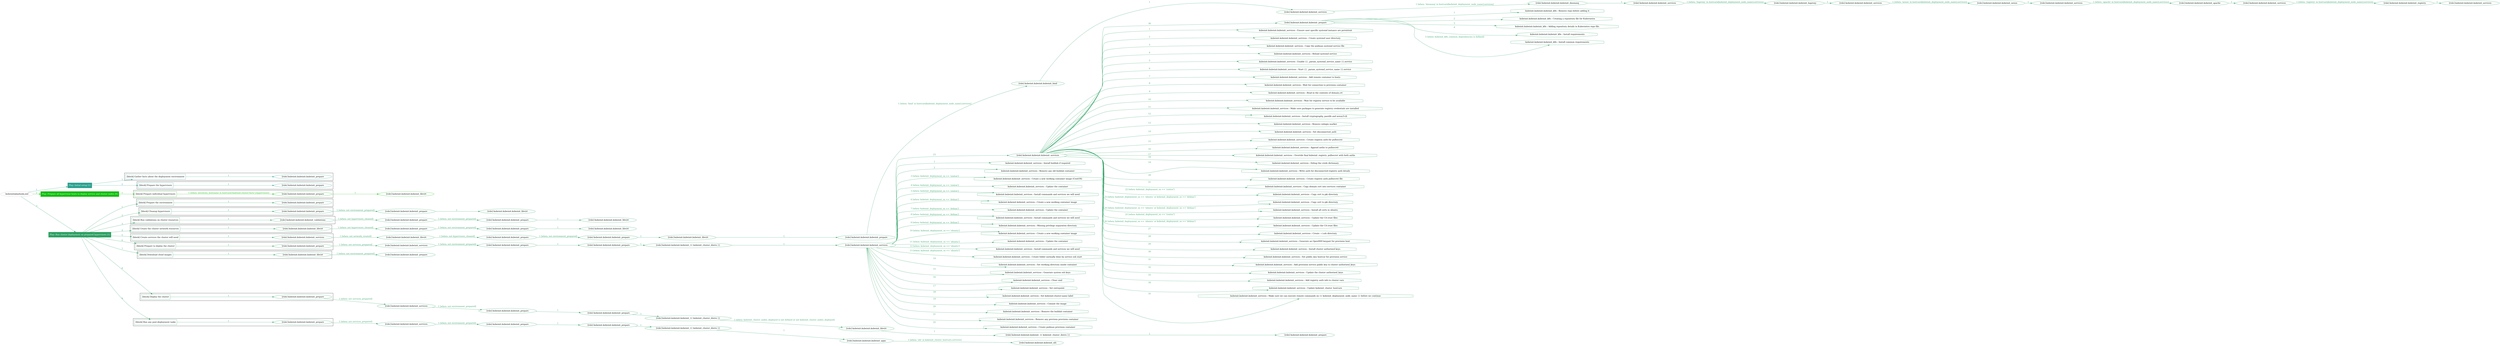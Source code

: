 digraph {
	graph [concentrate=true ordering=in rankdir=LR ratio=fill]
	edge [esep=5 sep=10]
	"kubeinit/playbook.yml" [id=root_node style=dotted]
	play_8d5439da [label="Play: Initial setup (1)" color="#2ba18f" fontcolor="#ffffff" id=play_8d5439da shape=box style=filled tooltip=localhost]
	"kubeinit/playbook.yml" -> play_8d5439da [label="1 " color="#2ba18f" fontcolor="#2ba18f" id=edge_3e6c2089 labeltooltip="1 " tooltip="1 "]
	subgraph "kubeinit.kubeinit.kubeinit_prepare" {
		role_dc7245eb [label="[role] kubeinit.kubeinit.kubeinit_prepare" color="#2ba18f" id=role_dc7245eb tooltip="kubeinit.kubeinit.kubeinit_prepare"]
	}
	subgraph "kubeinit.kubeinit.kubeinit_prepare" {
		role_76acbdc2 [label="[role] kubeinit.kubeinit.kubeinit_prepare" color="#2ba18f" id=role_76acbdc2 tooltip="kubeinit.kubeinit.kubeinit_prepare"]
	}
	subgraph "Play: Initial setup (1)" {
		play_8d5439da -> block_cce1a147 [label=1 color="#2ba18f" fontcolor="#2ba18f" id=edge_a11a2468 labeltooltip=1 tooltip=1]
		subgraph cluster_block_cce1a147 {
			block_cce1a147 [label="[block] Gather facts about the deployment environment" color="#2ba18f" id=block_cce1a147 labeltooltip="Gather facts about the deployment environment" shape=box tooltip="Gather facts about the deployment environment"]
			block_cce1a147 -> role_dc7245eb [label="1 " color="#2ba18f" fontcolor="#2ba18f" id=edge_c3fc01e5 labeltooltip="1 " tooltip="1 "]
		}
		play_8d5439da -> block_f548a200 [label=2 color="#2ba18f" fontcolor="#2ba18f" id=edge_0c3051a1 labeltooltip=2 tooltip=2]
		subgraph cluster_block_f548a200 {
			block_f548a200 [label="[block] Prepare the hypervisors" color="#2ba18f" id=block_f548a200 labeltooltip="Prepare the hypervisors" shape=box tooltip="Prepare the hypervisors"]
			block_f548a200 -> role_76acbdc2 [label="1 " color="#2ba18f" fontcolor="#2ba18f" id=edge_b23dcb9c labeltooltip="1 " tooltip="1 "]
		}
	}
	play_7846b8aa [label="Play: Prepare all hypervisor hosts to deploy service and cluster nodes (0)" color="#11be0e" fontcolor="#ffffff" id=play_7846b8aa shape=box style=filled tooltip="Play: Prepare all hypervisor hosts to deploy service and cluster nodes (0)"]
	"kubeinit/playbook.yml" -> play_7846b8aa [label="2 " color="#11be0e" fontcolor="#11be0e" id=edge_f34ddbd2 labeltooltip="2 " tooltip="2 "]
	subgraph "kubeinit.kubeinit.kubeinit_libvirt" {
		role_8908a085 [label="[role] kubeinit.kubeinit.kubeinit_libvirt" color="#11be0e" id=role_8908a085 tooltip="kubeinit.kubeinit.kubeinit_libvirt"]
	}
	subgraph "kubeinit.kubeinit.kubeinit_prepare" {
		role_801f3701 [label="[role] kubeinit.kubeinit.kubeinit_prepare" color="#11be0e" id=role_801f3701 tooltip="kubeinit.kubeinit.kubeinit_prepare"]
		role_801f3701 -> role_8908a085 [label="1 " color="#11be0e" fontcolor="#11be0e" id=edge_dd6a8aa6 labeltooltip="1 " tooltip="1 "]
	}
	subgraph "Play: Prepare all hypervisor hosts to deploy service and cluster nodes (0)" {
		play_7846b8aa -> block_6679281a [label=1 color="#11be0e" fontcolor="#11be0e" id=edge_556d006a labeltooltip=1 tooltip=1]
		subgraph cluster_block_6679281a {
			block_6679281a [label="[block] Prepare individual hypervisors" color="#11be0e" id=block_6679281a labeltooltip="Prepare individual hypervisors" shape=box tooltip="Prepare individual hypervisors"]
			block_6679281a -> role_801f3701 [label="1 [when: inventory_hostname in hostvars['kubeinit-cluster-facts'].hypervisors]" color="#11be0e" fontcolor="#11be0e" id=edge_fad6f181 labeltooltip="1 [when: inventory_hostname in hostvars['kubeinit-cluster-facts'].hypervisors]" tooltip="1 [when: inventory_hostname in hostvars['kubeinit-cluster-facts'].hypervisors]"]
		}
	}
	play_8e4fc443 [label="Play: Run cluster deployment on prepared hypervisors (1)" color="#2ca063" fontcolor="#ffffff" id=play_8e4fc443 shape=box style=filled tooltip=localhost]
	"kubeinit/playbook.yml" -> play_8e4fc443 [label="3 " color="#2ca063" fontcolor="#2ca063" id=edge_33f0348a labeltooltip="3 " tooltip="3 "]
	subgraph "kubeinit.kubeinit.kubeinit_prepare" {
		role_2634d3b5 [label="[role] kubeinit.kubeinit.kubeinit_prepare" color="#2ca063" id=role_2634d3b5 tooltip="kubeinit.kubeinit.kubeinit_prepare"]
	}
	subgraph "kubeinit.kubeinit.kubeinit_libvirt" {
		role_0e77fd29 [label="[role] kubeinit.kubeinit.kubeinit_libvirt" color="#2ca063" id=role_0e77fd29 tooltip="kubeinit.kubeinit.kubeinit_libvirt"]
	}
	subgraph "kubeinit.kubeinit.kubeinit_prepare" {
		role_e8070eaa [label="[role] kubeinit.kubeinit.kubeinit_prepare" color="#2ca063" id=role_e8070eaa tooltip="kubeinit.kubeinit.kubeinit_prepare"]
		role_e8070eaa -> role_0e77fd29 [label="1 " color="#2ca063" fontcolor="#2ca063" id=edge_c6252dbb labeltooltip="1 " tooltip="1 "]
	}
	subgraph "kubeinit.kubeinit.kubeinit_prepare" {
		role_20338ae2 [label="[role] kubeinit.kubeinit.kubeinit_prepare" color="#2ca063" id=role_20338ae2 tooltip="kubeinit.kubeinit.kubeinit_prepare"]
		role_20338ae2 -> role_e8070eaa [label="1 [when: not environment_prepared]" color="#2ca063" fontcolor="#2ca063" id=edge_2b86d9ac labeltooltip="1 [when: not environment_prepared]" tooltip="1 [when: not environment_prepared]"]
	}
	subgraph "kubeinit.kubeinit.kubeinit_libvirt" {
		role_43e81ac3 [label="[role] kubeinit.kubeinit.kubeinit_libvirt" color="#2ca063" id=role_43e81ac3 tooltip="kubeinit.kubeinit.kubeinit_libvirt"]
	}
	subgraph "kubeinit.kubeinit.kubeinit_prepare" {
		role_28387a10 [label="[role] kubeinit.kubeinit.kubeinit_prepare" color="#2ca063" id=role_28387a10 tooltip="kubeinit.kubeinit.kubeinit_prepare"]
		role_28387a10 -> role_43e81ac3 [label="1 " color="#2ca063" fontcolor="#2ca063" id=edge_a7315a5a labeltooltip="1 " tooltip="1 "]
	}
	subgraph "kubeinit.kubeinit.kubeinit_prepare" {
		role_2fc1baa9 [label="[role] kubeinit.kubeinit.kubeinit_prepare" color="#2ca063" id=role_2fc1baa9 tooltip="kubeinit.kubeinit.kubeinit_prepare"]
		role_2fc1baa9 -> role_28387a10 [label="1 [when: not environment_prepared]" color="#2ca063" fontcolor="#2ca063" id=edge_f374ad12 labeltooltip="1 [when: not environment_prepared]" tooltip="1 [when: not environment_prepared]"]
	}
	subgraph "kubeinit.kubeinit.kubeinit_validations" {
		role_01f75fd2 [label="[role] kubeinit.kubeinit.kubeinit_validations" color="#2ca063" id=role_01f75fd2 tooltip="kubeinit.kubeinit.kubeinit_validations"]
		role_01f75fd2 -> role_2fc1baa9 [label="1 [when: not hypervisors_cleaned]" color="#2ca063" fontcolor="#2ca063" id=edge_35fa4c6d labeltooltip="1 [when: not hypervisors_cleaned]" tooltip="1 [when: not hypervisors_cleaned]"]
	}
	subgraph "kubeinit.kubeinit.kubeinit_libvirt" {
		role_3c7afc04 [label="[role] kubeinit.kubeinit.kubeinit_libvirt" color="#2ca063" id=role_3c7afc04 tooltip="kubeinit.kubeinit.kubeinit_libvirt"]
	}
	subgraph "kubeinit.kubeinit.kubeinit_prepare" {
		role_2ef6e27d [label="[role] kubeinit.kubeinit.kubeinit_prepare" color="#2ca063" id=role_2ef6e27d tooltip="kubeinit.kubeinit.kubeinit_prepare"]
		role_2ef6e27d -> role_3c7afc04 [label="1 " color="#2ca063" fontcolor="#2ca063" id=edge_8ba650cf labeltooltip="1 " tooltip="1 "]
	}
	subgraph "kubeinit.kubeinit.kubeinit_prepare" {
		role_04baa11d [label="[role] kubeinit.kubeinit.kubeinit_prepare" color="#2ca063" id=role_04baa11d tooltip="kubeinit.kubeinit.kubeinit_prepare"]
		role_04baa11d -> role_2ef6e27d [label="1 [when: not environment_prepared]" color="#2ca063" fontcolor="#2ca063" id=edge_b15475ba labeltooltip="1 [when: not environment_prepared]" tooltip="1 [when: not environment_prepared]"]
	}
	subgraph "kubeinit.kubeinit.kubeinit_libvirt" {
		role_503064c3 [label="[role] kubeinit.kubeinit.kubeinit_libvirt" color="#2ca063" id=role_503064c3 tooltip="kubeinit.kubeinit.kubeinit_libvirt"]
		role_503064c3 -> role_04baa11d [label="1 [when: not hypervisors_cleaned]" color="#2ca063" fontcolor="#2ca063" id=edge_d2a89c7e labeltooltip="1 [when: not hypervisors_cleaned]" tooltip="1 [when: not hypervisors_cleaned]"]
	}
	subgraph "kubeinit.kubeinit.kubeinit_services" {
		role_f8cf4d8e [label="[role] kubeinit.kubeinit.kubeinit_services" color="#2ca063" id=role_f8cf4d8e tooltip="kubeinit.kubeinit.kubeinit_services"]
	}
	subgraph "kubeinit.kubeinit.kubeinit_registry" {
		role_30b167ae [label="[role] kubeinit.kubeinit.kubeinit_registry" color="#2ca063" id=role_30b167ae tooltip="kubeinit.kubeinit.kubeinit_registry"]
		role_30b167ae -> role_f8cf4d8e [label="1 " color="#2ca063" fontcolor="#2ca063" id=edge_4004ff8f labeltooltip="1 " tooltip="1 "]
	}
	subgraph "kubeinit.kubeinit.kubeinit_services" {
		role_75bf9215 [label="[role] kubeinit.kubeinit.kubeinit_services" color="#2ca063" id=role_75bf9215 tooltip="kubeinit.kubeinit.kubeinit_services"]
		role_75bf9215 -> role_30b167ae [label="1 [when: 'registry' in hostvars[kubeinit_deployment_node_name].services]" color="#2ca063" fontcolor="#2ca063" id=edge_716a145b labeltooltip="1 [when: 'registry' in hostvars[kubeinit_deployment_node_name].services]" tooltip="1 [when: 'registry' in hostvars[kubeinit_deployment_node_name].services]"]
	}
	subgraph "kubeinit.kubeinit.kubeinit_apache" {
		role_2d5e6c76 [label="[role] kubeinit.kubeinit.kubeinit_apache" color="#2ca063" id=role_2d5e6c76 tooltip="kubeinit.kubeinit.kubeinit_apache"]
		role_2d5e6c76 -> role_75bf9215 [label="1 " color="#2ca063" fontcolor="#2ca063" id=edge_321b00b0 labeltooltip="1 " tooltip="1 "]
	}
	subgraph "kubeinit.kubeinit.kubeinit_services" {
		role_a7af82ba [label="[role] kubeinit.kubeinit.kubeinit_services" color="#2ca063" id=role_a7af82ba tooltip="kubeinit.kubeinit.kubeinit_services"]
		role_a7af82ba -> role_2d5e6c76 [label="1 [when: 'apache' in hostvars[kubeinit_deployment_node_name].services]" color="#2ca063" fontcolor="#2ca063" id=edge_e0f18ee7 labeltooltip="1 [when: 'apache' in hostvars[kubeinit_deployment_node_name].services]" tooltip="1 [when: 'apache' in hostvars[kubeinit_deployment_node_name].services]"]
	}
	subgraph "kubeinit.kubeinit.kubeinit_nexus" {
		role_ed1f940e [label="[role] kubeinit.kubeinit.kubeinit_nexus" color="#2ca063" id=role_ed1f940e tooltip="kubeinit.kubeinit.kubeinit_nexus"]
		role_ed1f940e -> role_a7af82ba [label="1 " color="#2ca063" fontcolor="#2ca063" id=edge_c8fe7140 labeltooltip="1 " tooltip="1 "]
	}
	subgraph "kubeinit.kubeinit.kubeinit_services" {
		role_70cbfe5d [label="[role] kubeinit.kubeinit.kubeinit_services" color="#2ca063" id=role_70cbfe5d tooltip="kubeinit.kubeinit.kubeinit_services"]
		role_70cbfe5d -> role_ed1f940e [label="1 [when: 'nexus' in hostvars[kubeinit_deployment_node_name].services]" color="#2ca063" fontcolor="#2ca063" id=edge_5d11d6bf labeltooltip="1 [when: 'nexus' in hostvars[kubeinit_deployment_node_name].services]" tooltip="1 [when: 'nexus' in hostvars[kubeinit_deployment_node_name].services]"]
	}
	subgraph "kubeinit.kubeinit.kubeinit_haproxy" {
		role_39fcacc6 [label="[role] kubeinit.kubeinit.kubeinit_haproxy" color="#2ca063" id=role_39fcacc6 tooltip="kubeinit.kubeinit.kubeinit_haproxy"]
		role_39fcacc6 -> role_70cbfe5d [label="1 " color="#2ca063" fontcolor="#2ca063" id=edge_9e2d80e5 labeltooltip="1 " tooltip="1 "]
	}
	subgraph "kubeinit.kubeinit.kubeinit_services" {
		role_dae50d68 [label="[role] kubeinit.kubeinit.kubeinit_services" color="#2ca063" id=role_dae50d68 tooltip="kubeinit.kubeinit.kubeinit_services"]
		role_dae50d68 -> role_39fcacc6 [label="1 [when: 'haproxy' in hostvars[kubeinit_deployment_node_name].services]" color="#2ca063" fontcolor="#2ca063" id=edge_21a4097f labeltooltip="1 [when: 'haproxy' in hostvars[kubeinit_deployment_node_name].services]" tooltip="1 [when: 'haproxy' in hostvars[kubeinit_deployment_node_name].services]"]
	}
	subgraph "kubeinit.kubeinit.kubeinit_dnsmasq" {
		role_fbc794b6 [label="[role] kubeinit.kubeinit.kubeinit_dnsmasq" color="#2ca063" id=role_fbc794b6 tooltip="kubeinit.kubeinit.kubeinit_dnsmasq"]
		role_fbc794b6 -> role_dae50d68 [label="1 " color="#2ca063" fontcolor="#2ca063" id=edge_e27ba7c2 labeltooltip="1 " tooltip="1 "]
	}
	subgraph "kubeinit.kubeinit.kubeinit_services" {
		role_c2c558e1 [label="[role] kubeinit.kubeinit.kubeinit_services" color="#2ca063" id=role_c2c558e1 tooltip="kubeinit.kubeinit.kubeinit_services"]
		role_c2c558e1 -> role_fbc794b6 [label="1 [when: 'dnsmasq' in hostvars[kubeinit_deployment_node_name].services]" color="#2ca063" fontcolor="#2ca063" id=edge_6e36a9cb labeltooltip="1 [when: 'dnsmasq' in hostvars[kubeinit_deployment_node_name].services]" tooltip="1 [when: 'dnsmasq' in hostvars[kubeinit_deployment_node_name].services]"]
	}
	subgraph "kubeinit.kubeinit.kubeinit_bind" {
		role_7f1578ef [label="[role] kubeinit.kubeinit.kubeinit_bind" color="#2ca063" id=role_7f1578ef tooltip="kubeinit.kubeinit.kubeinit_bind"]
		role_7f1578ef -> role_c2c558e1 [label="1 " color="#2ca063" fontcolor="#2ca063" id=edge_d59d9003 labeltooltip="1 " tooltip="1 "]
	}
	subgraph "kubeinit.kubeinit.kubeinit_prepare" {
		role_4aab7e5e [label="[role] kubeinit.kubeinit.kubeinit_prepare" color="#2ca063" id=role_4aab7e5e tooltip="kubeinit.kubeinit.kubeinit_prepare"]
		role_4aab7e5e -> role_7f1578ef [label="1 [when: 'bind' in hostvars[kubeinit_deployment_node_name].services]" color="#2ca063" fontcolor="#2ca063" id=edge_519eb783 labeltooltip="1 [when: 'bind' in hostvars[kubeinit_deployment_node_name].services]" tooltip="1 [when: 'bind' in hostvars[kubeinit_deployment_node_name].services]"]
	}
	subgraph "kubeinit.kubeinit.kubeinit_libvirt" {
		role_b508f017 [label="[role] kubeinit.kubeinit.kubeinit_libvirt" color="#2ca063" id=role_b508f017 tooltip="kubeinit.kubeinit.kubeinit_libvirt"]
		role_b508f017 -> role_4aab7e5e [label="1 " color="#2ca063" fontcolor="#2ca063" id=edge_93dfdc88 labeltooltip="1 " tooltip="1 "]
	}
	subgraph "kubeinit.kubeinit.kubeinit_prepare" {
		role_4aa69b4f [label="[role] kubeinit.kubeinit.kubeinit_prepare" color="#2ca063" id=role_4aa69b4f tooltip="kubeinit.kubeinit.kubeinit_prepare"]
		role_4aa69b4f -> role_b508f017 [label="1 " color="#2ca063" fontcolor="#2ca063" id=edge_72b0bf32 labeltooltip="1 " tooltip="1 "]
	}
	subgraph "kubeinit.kubeinit.kubeinit_prepare" {
		role_54ed9600 [label="[role] kubeinit.kubeinit.kubeinit_prepare" color="#2ca063" id=role_54ed9600 tooltip="kubeinit.kubeinit.kubeinit_prepare"]
		role_54ed9600 -> role_4aa69b4f [label="1 [when: not environment_prepared]" color="#2ca063" fontcolor="#2ca063" id=edge_2b4c8ca2 labeltooltip="1 [when: not environment_prepared]" tooltip="1 [when: not environment_prepared]"]
	}
	subgraph "kubeinit.kubeinit.kubeinit_libvirt" {
		role_084f04c6 [label="[role] kubeinit.kubeinit.kubeinit_libvirt" color="#2ca063" id=role_084f04c6 tooltip="kubeinit.kubeinit.kubeinit_libvirt"]
		role_084f04c6 -> role_54ed9600 [label="1 [when: not hypervisors_cleaned]" color="#2ca063" fontcolor="#2ca063" id=edge_8dea1b92 labeltooltip="1 [when: not hypervisors_cleaned]" tooltip="1 [when: not hypervisors_cleaned]"]
	}
	subgraph "kubeinit.kubeinit.kubeinit_services" {
		role_3f24338c [label="[role] kubeinit.kubeinit.kubeinit_services" color="#2ca063" id=role_3f24338c tooltip="kubeinit.kubeinit.kubeinit_services"]
		role_3f24338c -> role_084f04c6 [label="1 [when: not network_created]" color="#2ca063" fontcolor="#2ca063" id=edge_071a7abc labeltooltip="1 [when: not network_created]" tooltip="1 [when: not network_created]"]
	}
	subgraph "kubeinit.kubeinit.kubeinit_prepare" {
		role_4b363e1b [label="[role] kubeinit.kubeinit.kubeinit_prepare" color="#2ca063" id=role_4b363e1b tooltip="kubeinit.kubeinit.kubeinit_prepare"]
		task_74c1aa98 [label="kubeinit.kubeinit.kubeinit_k8s : Remove repo before adding it" color="#2ca063" id=task_74c1aa98 shape=octagon tooltip="kubeinit.kubeinit.kubeinit_k8s : Remove repo before adding it"]
		role_4b363e1b -> task_74c1aa98 [label="1 " color="#2ca063" fontcolor="#2ca063" id=edge_b55fa39b labeltooltip="1 " tooltip="1 "]
		task_c13a9083 [label="kubeinit.kubeinit.kubeinit_k8s : Creating a repository file for Kubernetes" color="#2ca063" id=task_c13a9083 shape=octagon tooltip="kubeinit.kubeinit.kubeinit_k8s : Creating a repository file for Kubernetes"]
		role_4b363e1b -> task_c13a9083 [label="2 " color="#2ca063" fontcolor="#2ca063" id=edge_a682df19 labeltooltip="2 " tooltip="2 "]
		task_cfb38386 [label="kubeinit.kubeinit.kubeinit_k8s : Adding repository details in Kubernetes repo file." color="#2ca063" id=task_cfb38386 shape=octagon tooltip="kubeinit.kubeinit.kubeinit_k8s : Adding repository details in Kubernetes repo file."]
		role_4b363e1b -> task_cfb38386 [label="3 " color="#2ca063" fontcolor="#2ca063" id=edge_33f30a1b labeltooltip="3 " tooltip="3 "]
		task_6c2a65b0 [label="kubeinit.kubeinit.kubeinit_k8s : Install requirements" color="#2ca063" id=task_6c2a65b0 shape=octagon tooltip="kubeinit.kubeinit.kubeinit_k8s : Install requirements"]
		role_4b363e1b -> task_6c2a65b0 [label="4 " color="#2ca063" fontcolor="#2ca063" id=edge_ebb7118b labeltooltip="4 " tooltip="4 "]
		task_f9faa553 [label="kubeinit.kubeinit.kubeinit_k8s : Install common requirements" color="#2ca063" id=task_f9faa553 shape=octagon tooltip="kubeinit.kubeinit.kubeinit_k8s : Install common requirements"]
		role_4b363e1b -> task_f9faa553 [label="5 [when: kubeinit_k8s_common_dependencies is defined]" color="#2ca063" fontcolor="#2ca063" id=edge_e7f41223 labeltooltip="5 [when: kubeinit_k8s_common_dependencies is defined]" tooltip="5 [when: kubeinit_k8s_common_dependencies is defined]"]
	}
	subgraph "kubeinit.kubeinit.kubeinit_services" {
		role_b08c035d [label="[role] kubeinit.kubeinit.kubeinit_services" color="#2ca063" id=role_b08c035d tooltip="kubeinit.kubeinit.kubeinit_services"]
		task_098f54b8 [label="kubeinit.kubeinit.kubeinit_services : Ensure user specific systemd instance are persistent" color="#2ca063" id=task_098f54b8 shape=octagon tooltip="kubeinit.kubeinit.kubeinit_services : Ensure user specific systemd instance are persistent"]
		role_b08c035d -> task_098f54b8 [label="1 " color="#2ca063" fontcolor="#2ca063" id=edge_44d73c86 labeltooltip="1 " tooltip="1 "]
		task_bae90dcd [label="kubeinit.kubeinit.kubeinit_services : Create systemd user directory" color="#2ca063" id=task_bae90dcd shape=octagon tooltip="kubeinit.kubeinit.kubeinit_services : Create systemd user directory"]
		role_b08c035d -> task_bae90dcd [label="2 " color="#2ca063" fontcolor="#2ca063" id=edge_b7fcf031 labeltooltip="2 " tooltip="2 "]
		task_771593c3 [label="kubeinit.kubeinit.kubeinit_services : Copy the podman systemd service file" color="#2ca063" id=task_771593c3 shape=octagon tooltip="kubeinit.kubeinit.kubeinit_services : Copy the podman systemd service file"]
		role_b08c035d -> task_771593c3 [label="3 " color="#2ca063" fontcolor="#2ca063" id=edge_4de548cd labeltooltip="3 " tooltip="3 "]
		task_7127b1bd [label="kubeinit.kubeinit.kubeinit_services : Reload systemd service" color="#2ca063" id=task_7127b1bd shape=octagon tooltip="kubeinit.kubeinit.kubeinit_services : Reload systemd service"]
		role_b08c035d -> task_7127b1bd [label="4 " color="#2ca063" fontcolor="#2ca063" id=edge_8bc0ead8 labeltooltip="4 " tooltip="4 "]
		task_fbfe9bf8 [label="kubeinit.kubeinit.kubeinit_services : Enable {{ _param_systemd_service_name }}.service" color="#2ca063" id=task_fbfe9bf8 shape=octagon tooltip="kubeinit.kubeinit.kubeinit_services : Enable {{ _param_systemd_service_name }}.service"]
		role_b08c035d -> task_fbfe9bf8 [label="5 " color="#2ca063" fontcolor="#2ca063" id=edge_6501d6d9 labeltooltip="5 " tooltip="5 "]
		task_83e74f60 [label="kubeinit.kubeinit.kubeinit_services : Start {{ _param_systemd_service_name }}.service" color="#2ca063" id=task_83e74f60 shape=octagon tooltip="kubeinit.kubeinit.kubeinit_services : Start {{ _param_systemd_service_name }}.service"]
		role_b08c035d -> task_83e74f60 [label="6 " color="#2ca063" fontcolor="#2ca063" id=edge_4be649a5 labeltooltip="6 " tooltip="6 "]
		task_db241005 [label="kubeinit.kubeinit.kubeinit_services : Add remote container to hosts" color="#2ca063" id=task_db241005 shape=octagon tooltip="kubeinit.kubeinit.kubeinit_services : Add remote container to hosts"]
		role_b08c035d -> task_db241005 [label="7 " color="#2ca063" fontcolor="#2ca063" id=edge_16d22f09 labeltooltip="7 " tooltip="7 "]
		task_79a20532 [label="kubeinit.kubeinit.kubeinit_services : Wait for connection to provision container" color="#2ca063" id=task_79a20532 shape=octagon tooltip="kubeinit.kubeinit.kubeinit_services : Wait for connection to provision container"]
		role_b08c035d -> task_79a20532 [label="8 " color="#2ca063" fontcolor="#2ca063" id=edge_df0f7c1a labeltooltip="8 " tooltip="8 "]
		task_cc184319 [label="kubeinit.kubeinit.kubeinit_services : Read in the contents of domain.crt" color="#2ca063" id=task_cc184319 shape=octagon tooltip="kubeinit.kubeinit.kubeinit_services : Read in the contents of domain.crt"]
		role_b08c035d -> task_cc184319 [label="9 " color="#2ca063" fontcolor="#2ca063" id=edge_385e8f2d labeltooltip="9 " tooltip="9 "]
		task_e66f3598 [label="kubeinit.kubeinit.kubeinit_services : Wait for registry service to be available" color="#2ca063" id=task_e66f3598 shape=octagon tooltip="kubeinit.kubeinit.kubeinit_services : Wait for registry service to be available"]
		role_b08c035d -> task_e66f3598 [label="10 " color="#2ca063" fontcolor="#2ca063" id=edge_50e01d40 labeltooltip="10 " tooltip="10 "]
		task_f4f10c0c [label="kubeinit.kubeinit.kubeinit_services : Make sure packages to generate registry credentials are installed" color="#2ca063" id=task_f4f10c0c shape=octagon tooltip="kubeinit.kubeinit.kubeinit_services : Make sure packages to generate registry credentials are installed"]
		role_b08c035d -> task_f4f10c0c [label="11 " color="#2ca063" fontcolor="#2ca063" id=edge_aa5b6c08 labeltooltip="11 " tooltip="11 "]
		task_2c08ce9f [label="kubeinit.kubeinit.kubeinit_services : Install cryptography, passlib and nexus3-cli" color="#2ca063" id=task_2c08ce9f shape=octagon tooltip="kubeinit.kubeinit.kubeinit_services : Install cryptography, passlib and nexus3-cli"]
		role_b08c035d -> task_2c08ce9f [label="12 " color="#2ca063" fontcolor="#2ca063" id=edge_f83a4b34 labeltooltip="12 " tooltip="12 "]
		task_35636970 [label="kubeinit.kubeinit.kubeinit_services : Remove nologin marker" color="#2ca063" id=task_35636970 shape=octagon tooltip="kubeinit.kubeinit.kubeinit_services : Remove nologin marker"]
		role_b08c035d -> task_35636970 [label="13 " color="#2ca063" fontcolor="#2ca063" id=edge_89d9f9ea labeltooltip="13 " tooltip="13 "]
		task_a209ffad [label="kubeinit.kubeinit.kubeinit_services : Set disconnected_auth" color="#2ca063" id=task_a209ffad shape=octagon tooltip="kubeinit.kubeinit.kubeinit_services : Set disconnected_auth"]
		role_b08c035d -> task_a209ffad [label="14 " color="#2ca063" fontcolor="#2ca063" id=edge_a3d27816 labeltooltip="14 " tooltip="14 "]
		task_5ba46063 [label="kubeinit.kubeinit.kubeinit_services : Create registry auth for pullsecret" color="#2ca063" id=task_5ba46063 shape=octagon tooltip="kubeinit.kubeinit.kubeinit_services : Create registry auth for pullsecret"]
		role_b08c035d -> task_5ba46063 [label="15 " color="#2ca063" fontcolor="#2ca063" id=edge_9164d92c labeltooltip="15 " tooltip="15 "]
		task_cc11bb14 [label="kubeinit.kubeinit.kubeinit_services : Append auths to pullsecret" color="#2ca063" id=task_cc11bb14 shape=octagon tooltip="kubeinit.kubeinit.kubeinit_services : Append auths to pullsecret"]
		role_b08c035d -> task_cc11bb14 [label="16 " color="#2ca063" fontcolor="#2ca063" id=edge_f9eb444c labeltooltip="16 " tooltip="16 "]
		task_543a35e4 [label="kubeinit.kubeinit.kubeinit_services : Override final kubeinit_registry_pullsecret with both auths" color="#2ca063" id=task_543a35e4 shape=octagon tooltip="kubeinit.kubeinit.kubeinit_services : Override final kubeinit_registry_pullsecret with both auths"]
		role_b08c035d -> task_543a35e4 [label="17 " color="#2ca063" fontcolor="#2ca063" id=edge_b60d02d8 labeltooltip="17 " tooltip="17 "]
		task_8755c9c7 [label="kubeinit.kubeinit.kubeinit_services : Debug the creds dictionary" color="#2ca063" id=task_8755c9c7 shape=octagon tooltip="kubeinit.kubeinit.kubeinit_services : Debug the creds dictionary"]
		role_b08c035d -> task_8755c9c7 [label="18 " color="#2ca063" fontcolor="#2ca063" id=edge_7f69c512 labeltooltip="18 " tooltip="18 "]
		task_1b016328 [label="kubeinit.kubeinit.kubeinit_services : Write auth for disconnected registry auth details" color="#2ca063" id=task_1b016328 shape=octagon tooltip="kubeinit.kubeinit.kubeinit_services : Write auth for disconnected registry auth details"]
		role_b08c035d -> task_1b016328 [label="19 " color="#2ca063" fontcolor="#2ca063" id=edge_ecf1b79c labeltooltip="19 " tooltip="19 "]
		task_c12a2893 [label="kubeinit.kubeinit.kubeinit_services : Create registry auth pullsecret file" color="#2ca063" id=task_c12a2893 shape=octagon tooltip="kubeinit.kubeinit.kubeinit_services : Create registry auth pullsecret file"]
		role_b08c035d -> task_c12a2893 [label="20 " color="#2ca063" fontcolor="#2ca063" id=edge_f6b1e3d8 labeltooltip="20 " tooltip="20 "]
		task_2dedc54e [label="kubeinit.kubeinit.kubeinit_services : Copy domain cert into services container" color="#2ca063" id=task_2dedc54e shape=octagon tooltip="kubeinit.kubeinit.kubeinit_services : Copy domain cert into services container"]
		role_b08c035d -> task_2dedc54e [label="21 " color="#2ca063" fontcolor="#2ca063" id=edge_c7cc49c7 labeltooltip="21 " tooltip="21 "]
		task_e492fbc8 [label="kubeinit.kubeinit.kubeinit_services : Copy cert to pki directory" color="#2ca063" id=task_e492fbc8 shape=octagon tooltip="kubeinit.kubeinit.kubeinit_services : Copy cert to pki directory"]
		role_b08c035d -> task_e492fbc8 [label="22 [when: kubeinit_deployment_os == 'centos']" color="#2ca063" fontcolor="#2ca063" id=edge_a535cc42 labeltooltip="22 [when: kubeinit_deployment_os == 'centos']" tooltip="22 [when: kubeinit_deployment_os == 'centos']"]
		task_dd1327da [label="kubeinit.kubeinit.kubeinit_services : Copy cert to pki directory" color="#2ca063" id=task_dd1327da shape=octagon tooltip="kubeinit.kubeinit.kubeinit_services : Copy cert to pki directory"]
		role_b08c035d -> task_dd1327da [label="23 [when: kubeinit_deployment_os == 'ubuntu' or kubeinit_deployment_os == 'debian']" color="#2ca063" fontcolor="#2ca063" id=edge_4f82dbdf labeltooltip="23 [when: kubeinit_deployment_os == 'ubuntu' or kubeinit_deployment_os == 'debian']" tooltip="23 [when: kubeinit_deployment_os == 'ubuntu' or kubeinit_deployment_os == 'debian']"]
		task_00234b9e [label="kubeinit.kubeinit.kubeinit_services : Install all certs in ubuntu" color="#2ca063" id=task_00234b9e shape=octagon tooltip="kubeinit.kubeinit.kubeinit_services : Install all certs in ubuntu"]
		role_b08c035d -> task_00234b9e [label="24 [when: kubeinit_deployment_os == 'ubuntu' or kubeinit_deployment_os == 'debian']" color="#2ca063" fontcolor="#2ca063" id=edge_31b5b01d labeltooltip="24 [when: kubeinit_deployment_os == 'ubuntu' or kubeinit_deployment_os == 'debian']" tooltip="24 [when: kubeinit_deployment_os == 'ubuntu' or kubeinit_deployment_os == 'debian']"]
		task_b6657d8b [label="kubeinit.kubeinit.kubeinit_services : Update the CA trust files" color="#2ca063" id=task_b6657d8b shape=octagon tooltip="kubeinit.kubeinit.kubeinit_services : Update the CA trust files"]
		role_b08c035d -> task_b6657d8b [label="25 [when: kubeinit_deployment_os == 'centos']" color="#2ca063" fontcolor="#2ca063" id=edge_3e8609d0 labeltooltip="25 [when: kubeinit_deployment_os == 'centos']" tooltip="25 [when: kubeinit_deployment_os == 'centos']"]
		task_60973698 [label="kubeinit.kubeinit.kubeinit_services : Update the CA trust files" color="#2ca063" id=task_60973698 shape=octagon tooltip="kubeinit.kubeinit.kubeinit_services : Update the CA trust files"]
		role_b08c035d -> task_60973698 [label="26 [when: kubeinit_deployment_os == 'ubuntu' or kubeinit_deployment_os == 'debian']" color="#2ca063" fontcolor="#2ca063" id=edge_1080a135 labeltooltip="26 [when: kubeinit_deployment_os == 'ubuntu' or kubeinit_deployment_os == 'debian']" tooltip="26 [when: kubeinit_deployment_os == 'ubuntu' or kubeinit_deployment_os == 'debian']"]
		task_ae08435a [label="kubeinit.kubeinit.kubeinit_services : Create ~/.ssh directory" color="#2ca063" id=task_ae08435a shape=octagon tooltip="kubeinit.kubeinit.kubeinit_services : Create ~/.ssh directory"]
		role_b08c035d -> task_ae08435a [label="27 " color="#2ca063" fontcolor="#2ca063" id=edge_6a23b88a labeltooltip="27 " tooltip="27 "]
		task_c911c937 [label="kubeinit.kubeinit.kubeinit_services : Generate an OpenSSH keypair for provision host" color="#2ca063" id=task_c911c937 shape=octagon tooltip="kubeinit.kubeinit.kubeinit_services : Generate an OpenSSH keypair for provision host"]
		role_b08c035d -> task_c911c937 [label="28 " color="#2ca063" fontcolor="#2ca063" id=edge_a6827f48 labeltooltip="28 " tooltip="28 "]
		task_18b52b8f [label="kubeinit.kubeinit.kubeinit_services : Install cluster authorized keys" color="#2ca063" id=task_18b52b8f shape=octagon tooltip="kubeinit.kubeinit.kubeinit_services : Install cluster authorized keys"]
		role_b08c035d -> task_18b52b8f [label="29 " color="#2ca063" fontcolor="#2ca063" id=edge_bc9cb265 labeltooltip="29 " tooltip="29 "]
		task_ebb610d5 [label="kubeinit.kubeinit.kubeinit_services : Set public_key hostvar for provision service" color="#2ca063" id=task_ebb610d5 shape=octagon tooltip="kubeinit.kubeinit.kubeinit_services : Set public_key hostvar for provision service"]
		role_b08c035d -> task_ebb610d5 [label="30 " color="#2ca063" fontcolor="#2ca063" id=edge_be9a0f2a labeltooltip="30 " tooltip="30 "]
		task_f7c82e51 [label="kubeinit.kubeinit.kubeinit_services : Add provision service public key to cluster authorized_keys" color="#2ca063" id=task_f7c82e51 shape=octagon tooltip="kubeinit.kubeinit.kubeinit_services : Add provision service public key to cluster authorized_keys"]
		role_b08c035d -> task_f7c82e51 [label="31 " color="#2ca063" fontcolor="#2ca063" id=edge_c11833fd labeltooltip="31 " tooltip="31 "]
		task_7fdd71a8 [label="kubeinit.kubeinit.kubeinit_services : Update the cluster authorized_keys" color="#2ca063" id=task_7fdd71a8 shape=octagon tooltip="kubeinit.kubeinit.kubeinit_services : Update the cluster authorized_keys"]
		role_b08c035d -> task_7fdd71a8 [label="32 " color="#2ca063" fontcolor="#2ca063" id=edge_267716a6 labeltooltip="32 " tooltip="32 "]
		task_0c321ea2 [label="kubeinit.kubeinit.kubeinit_services : Add registry auth info to cluster vars" color="#2ca063" id=task_0c321ea2 shape=octagon tooltip="kubeinit.kubeinit.kubeinit_services : Add registry auth info to cluster vars"]
		role_b08c035d -> task_0c321ea2 [label="33 " color="#2ca063" fontcolor="#2ca063" id=edge_5d5c3b85 labeltooltip="33 " tooltip="33 "]
		task_f7cdb24d [label="kubeinit.kubeinit.kubeinit_services : Update kubeinit_cluster_hostvars" color="#2ca063" id=task_f7cdb24d shape=octagon tooltip="kubeinit.kubeinit.kubeinit_services : Update kubeinit_cluster_hostvars"]
		role_b08c035d -> task_f7cdb24d [label="34 " color="#2ca063" fontcolor="#2ca063" id=edge_03a04aa1 labeltooltip="34 " tooltip="34 "]
		task_b64a5c91 [label="kubeinit.kubeinit.kubeinit_services : Make sure we can execute remote commands on {{ kubeinit_deployment_node_name }} before we continue" color="#2ca063" id=task_b64a5c91 shape=octagon tooltip="kubeinit.kubeinit.kubeinit_services : Make sure we can execute remote commands on {{ kubeinit_deployment_node_name }} before we continue"]
		role_b08c035d -> task_b64a5c91 [label="35 " color="#2ca063" fontcolor="#2ca063" id=edge_c486ed86 labeltooltip="35 " tooltip="35 "]
		role_b08c035d -> role_4b363e1b [label="36 " color="#2ca063" fontcolor="#2ca063" id=edge_daf05323 labeltooltip="36 " tooltip="36 "]
	}
	subgraph "kubeinit.kubeinit.kubeinit_services" {
		role_a1e70c02 [label="[role] kubeinit.kubeinit.kubeinit_services" color="#2ca063" id=role_a1e70c02 tooltip="kubeinit.kubeinit.kubeinit_services"]
		task_44d319c8 [label="kubeinit.kubeinit.kubeinit_services : Install buildah if required" color="#2ca063" id=task_44d319c8 shape=octagon tooltip="kubeinit.kubeinit.kubeinit_services : Install buildah if required"]
		role_a1e70c02 -> task_44d319c8 [label="1 " color="#2ca063" fontcolor="#2ca063" id=edge_1e7d2f55 labeltooltip="1 " tooltip="1 "]
		task_b937e5d5 [label="kubeinit.kubeinit.kubeinit_services : Remove any old buildah container" color="#2ca063" id=task_b937e5d5 shape=octagon tooltip="kubeinit.kubeinit.kubeinit_services : Remove any old buildah container"]
		role_a1e70c02 -> task_b937e5d5 [label="2 " color="#2ca063" fontcolor="#2ca063" id=edge_5cd05a16 labeltooltip="2 " tooltip="2 "]
		task_ccdd457b [label="kubeinit.kubeinit.kubeinit_services : Create a new working container image (CentOS)" color="#2ca063" id=task_ccdd457b shape=octagon tooltip="kubeinit.kubeinit.kubeinit_services : Create a new working container image (CentOS)"]
		role_a1e70c02 -> task_ccdd457b [label="3 [when: kubeinit_deployment_os == 'centos']" color="#2ca063" fontcolor="#2ca063" id=edge_69168c08 labeltooltip="3 [when: kubeinit_deployment_os == 'centos']" tooltip="3 [when: kubeinit_deployment_os == 'centos']"]
		task_e9e47afb [label="kubeinit.kubeinit.kubeinit_services : Update the container" color="#2ca063" id=task_e9e47afb shape=octagon tooltip="kubeinit.kubeinit.kubeinit_services : Update the container"]
		role_a1e70c02 -> task_e9e47afb [label="4 [when: kubeinit_deployment_os == 'centos']" color="#2ca063" fontcolor="#2ca063" id=edge_ad6a6913 labeltooltip="4 [when: kubeinit_deployment_os == 'centos']" tooltip="4 [when: kubeinit_deployment_os == 'centos']"]
		task_b8d5b9ae [label="kubeinit.kubeinit.kubeinit_services : Install commands and services we will need" color="#2ca063" id=task_b8d5b9ae shape=octagon tooltip="kubeinit.kubeinit.kubeinit_services : Install commands and services we will need"]
		role_a1e70c02 -> task_b8d5b9ae [label="5 [when: kubeinit_deployment_os == 'centos']" color="#2ca063" fontcolor="#2ca063" id=edge_af7c6f50 labeltooltip="5 [when: kubeinit_deployment_os == 'centos']" tooltip="5 [when: kubeinit_deployment_os == 'centos']"]
		task_53ad971a [label="kubeinit.kubeinit.kubeinit_services : Create a new working container image" color="#2ca063" id=task_53ad971a shape=octagon tooltip="kubeinit.kubeinit.kubeinit_services : Create a new working container image"]
		role_a1e70c02 -> task_53ad971a [label="6 [when: kubeinit_deployment_os == 'debian']" color="#2ca063" fontcolor="#2ca063" id=edge_75a43e02 labeltooltip="6 [when: kubeinit_deployment_os == 'debian']" tooltip="6 [when: kubeinit_deployment_os == 'debian']"]
		task_84bf1dbe [label="kubeinit.kubeinit.kubeinit_services : Update the container" color="#2ca063" id=task_84bf1dbe shape=octagon tooltip="kubeinit.kubeinit.kubeinit_services : Update the container"]
		role_a1e70c02 -> task_84bf1dbe [label="7 [when: kubeinit_deployment_os == 'debian']" color="#2ca063" fontcolor="#2ca063" id=edge_4827192a labeltooltip="7 [when: kubeinit_deployment_os == 'debian']" tooltip="7 [when: kubeinit_deployment_os == 'debian']"]
		task_b06573e5 [label="kubeinit.kubeinit.kubeinit_services : Install commands and services we will need" color="#2ca063" id=task_b06573e5 shape=octagon tooltip="kubeinit.kubeinit.kubeinit_services : Install commands and services we will need"]
		role_a1e70c02 -> task_b06573e5 [label="8 [when: kubeinit_deployment_os == 'debian']" color="#2ca063" fontcolor="#2ca063" id=edge_f016d1b0 labeltooltip="8 [when: kubeinit_deployment_os == 'debian']" tooltip="8 [when: kubeinit_deployment_os == 'debian']"]
		task_7c85e146 [label="kubeinit.kubeinit.kubeinit_services : Missing privilege separation directory" color="#2ca063" id=task_7c85e146 shape=octagon tooltip="kubeinit.kubeinit.kubeinit_services : Missing privilege separation directory"]
		role_a1e70c02 -> task_7c85e146 [label="9 [when: kubeinit_deployment_os == 'debian']" color="#2ca063" fontcolor="#2ca063" id=edge_b9827bc5 labeltooltip="9 [when: kubeinit_deployment_os == 'debian']" tooltip="9 [when: kubeinit_deployment_os == 'debian']"]
		task_acff7e74 [label="kubeinit.kubeinit.kubeinit_services : Create a new working container image" color="#2ca063" id=task_acff7e74 shape=octagon tooltip="kubeinit.kubeinit.kubeinit_services : Create a new working container image"]
		role_a1e70c02 -> task_acff7e74 [label="10 [when: kubeinit_deployment_os == 'ubuntu']" color="#2ca063" fontcolor="#2ca063" id=edge_6b4a0d09 labeltooltip="10 [when: kubeinit_deployment_os == 'ubuntu']" tooltip="10 [when: kubeinit_deployment_os == 'ubuntu']"]
		task_a2f24277 [label="kubeinit.kubeinit.kubeinit_services : Update the container" color="#2ca063" id=task_a2f24277 shape=octagon tooltip="kubeinit.kubeinit.kubeinit_services : Update the container"]
		role_a1e70c02 -> task_a2f24277 [label="11 [when: kubeinit_deployment_os == 'ubuntu']" color="#2ca063" fontcolor="#2ca063" id=edge_07374d8b labeltooltip="11 [when: kubeinit_deployment_os == 'ubuntu']" tooltip="11 [when: kubeinit_deployment_os == 'ubuntu']"]
		task_c7287bf3 [label="kubeinit.kubeinit.kubeinit_services : Install commands and services we will need" color="#2ca063" id=task_c7287bf3 shape=octagon tooltip="kubeinit.kubeinit.kubeinit_services : Install commands and services we will need"]
		role_a1e70c02 -> task_c7287bf3 [label="12 [when: kubeinit_deployment_os == 'ubuntu']" color="#2ca063" fontcolor="#2ca063" id=edge_e932c1d3 labeltooltip="12 [when: kubeinit_deployment_os == 'ubuntu']" tooltip="12 [when: kubeinit_deployment_os == 'ubuntu']"]
		task_cfb2839f [label="kubeinit.kubeinit.kubeinit_services : Create folder normally done by service ssh start" color="#2ca063" id=task_cfb2839f shape=octagon tooltip="kubeinit.kubeinit.kubeinit_services : Create folder normally done by service ssh start"]
		role_a1e70c02 -> task_cfb2839f [label="13 [when: kubeinit_deployment_os == 'ubuntu']" color="#2ca063" fontcolor="#2ca063" id=edge_c2e79636 labeltooltip="13 [when: kubeinit_deployment_os == 'ubuntu']" tooltip="13 [when: kubeinit_deployment_os == 'ubuntu']"]
		task_94fc58f6 [label="kubeinit.kubeinit.kubeinit_services : Set working directory inside container" color="#2ca063" id=task_94fc58f6 shape=octagon tooltip="kubeinit.kubeinit.kubeinit_services : Set working directory inside container"]
		role_a1e70c02 -> task_94fc58f6 [label="14 " color="#2ca063" fontcolor="#2ca063" id=edge_065a6841 labeltooltip="14 " tooltip="14 "]
		task_359bd748 [label="kubeinit.kubeinit.kubeinit_services : Generate system ssh keys" color="#2ca063" id=task_359bd748 shape=octagon tooltip="kubeinit.kubeinit.kubeinit_services : Generate system ssh keys"]
		role_a1e70c02 -> task_359bd748 [label="15 " color="#2ca063" fontcolor="#2ca063" id=edge_4f11fa3e labeltooltip="15 " tooltip="15 "]
		task_822beb31 [label="kubeinit.kubeinit.kubeinit_services : Clear cmd" color="#2ca063" id=task_822beb31 shape=octagon tooltip="kubeinit.kubeinit.kubeinit_services : Clear cmd"]
		role_a1e70c02 -> task_822beb31 [label="16 " color="#2ca063" fontcolor="#2ca063" id=edge_24e8d7ee labeltooltip="16 " tooltip="16 "]
		task_55f7b4c8 [label="kubeinit.kubeinit.kubeinit_services : Set entrypoint" color="#2ca063" id=task_55f7b4c8 shape=octagon tooltip="kubeinit.kubeinit.kubeinit_services : Set entrypoint"]
		role_a1e70c02 -> task_55f7b4c8 [label="17 " color="#2ca063" fontcolor="#2ca063" id=edge_cd3b2f79 labeltooltip="17 " tooltip="17 "]
		task_6f51070d [label="kubeinit.kubeinit.kubeinit_services : Set kubeinit-cluster-name label" color="#2ca063" id=task_6f51070d shape=octagon tooltip="kubeinit.kubeinit.kubeinit_services : Set kubeinit-cluster-name label"]
		role_a1e70c02 -> task_6f51070d [label="18 " color="#2ca063" fontcolor="#2ca063" id=edge_5289c6f1 labeltooltip="18 " tooltip="18 "]
		task_4e8983d0 [label="kubeinit.kubeinit.kubeinit_services : Commit the image" color="#2ca063" id=task_4e8983d0 shape=octagon tooltip="kubeinit.kubeinit.kubeinit_services : Commit the image"]
		role_a1e70c02 -> task_4e8983d0 [label="19 " color="#2ca063" fontcolor="#2ca063" id=edge_3d385f6a labeltooltip="19 " tooltip="19 "]
		task_b0bbac5c [label="kubeinit.kubeinit.kubeinit_services : Remove the buildah container" color="#2ca063" id=task_b0bbac5c shape=octagon tooltip="kubeinit.kubeinit.kubeinit_services : Remove the buildah container"]
		role_a1e70c02 -> task_b0bbac5c [label="20 " color="#2ca063" fontcolor="#2ca063" id=edge_fd354a5c labeltooltip="20 " tooltip="20 "]
		task_066338e6 [label="kubeinit.kubeinit.kubeinit_services : Remove any previous provision container" color="#2ca063" id=task_066338e6 shape=octagon tooltip="kubeinit.kubeinit.kubeinit_services : Remove any previous provision container"]
		role_a1e70c02 -> task_066338e6 [label="21 " color="#2ca063" fontcolor="#2ca063" id=edge_9dc8a83d labeltooltip="21 " tooltip="21 "]
		task_10bae291 [label="kubeinit.kubeinit.kubeinit_services : Create podman provision container" color="#2ca063" id=task_10bae291 shape=octagon tooltip="kubeinit.kubeinit.kubeinit_services : Create podman provision container"]
		role_a1e70c02 -> task_10bae291 [label="22 " color="#2ca063" fontcolor="#2ca063" id=edge_459558c4 labeltooltip="22 " tooltip="22 "]
		role_a1e70c02 -> role_b08c035d [label="23 " color="#2ca063" fontcolor="#2ca063" id=edge_09fb8e7e labeltooltip="23 " tooltip="23 "]
	}
	subgraph "kubeinit.kubeinit.kubeinit_{{ kubeinit_cluster_distro }}" {
		role_dced82b5 [label="[role] kubeinit.kubeinit.kubeinit_{{ kubeinit_cluster_distro }}" color="#2ca063" id=role_dced82b5 tooltip="kubeinit.kubeinit.kubeinit_{{ kubeinit_cluster_distro }}"]
		role_dced82b5 -> role_a1e70c02 [label="1 " color="#2ca063" fontcolor="#2ca063" id=edge_480cf374 labeltooltip="1 " tooltip="1 "]
	}
	subgraph "kubeinit.kubeinit.kubeinit_prepare" {
		role_17b0794e [label="[role] kubeinit.kubeinit.kubeinit_prepare" color="#2ca063" id=role_17b0794e tooltip="kubeinit.kubeinit.kubeinit_prepare"]
		role_17b0794e -> role_dced82b5 [label="1 " color="#2ca063" fontcolor="#2ca063" id=edge_71bed5bc labeltooltip="1 " tooltip="1 "]
	}
	subgraph "kubeinit.kubeinit.kubeinit_prepare" {
		role_fbcbd1fc [label="[role] kubeinit.kubeinit.kubeinit_prepare" color="#2ca063" id=role_fbcbd1fc tooltip="kubeinit.kubeinit.kubeinit_prepare"]
		role_fbcbd1fc -> role_17b0794e [label="1 " color="#2ca063" fontcolor="#2ca063" id=edge_aa93cc66 labeltooltip="1 " tooltip="1 "]
	}
	subgraph "kubeinit.kubeinit.kubeinit_services" {
		role_af8fe011 [label="[role] kubeinit.kubeinit.kubeinit_services" color="#2ca063" id=role_af8fe011 tooltip="kubeinit.kubeinit.kubeinit_services"]
		role_af8fe011 -> role_fbcbd1fc [label="1 [when: not environment_prepared]" color="#2ca063" fontcolor="#2ca063" id=edge_13338698 labeltooltip="1 [when: not environment_prepared]" tooltip="1 [when: not environment_prepared]"]
	}
	subgraph "kubeinit.kubeinit.kubeinit_prepare" {
		role_42ae603b [label="[role] kubeinit.kubeinit.kubeinit_prepare" color="#2ca063" id=role_42ae603b tooltip="kubeinit.kubeinit.kubeinit_prepare"]
		role_42ae603b -> role_af8fe011 [label="1 [when: not services_prepared]" color="#2ca063" fontcolor="#2ca063" id=edge_668a02bc labeltooltip="1 [when: not services_prepared]" tooltip="1 [when: not services_prepared]"]
	}
	subgraph "kubeinit.kubeinit.kubeinit_prepare" {
		role_b731eb1f [label="[role] kubeinit.kubeinit.kubeinit_prepare" color="#2ca063" id=role_b731eb1f tooltip="kubeinit.kubeinit.kubeinit_prepare"]
	}
	subgraph "kubeinit.kubeinit.kubeinit_libvirt" {
		role_031e3e63 [label="[role] kubeinit.kubeinit.kubeinit_libvirt" color="#2ca063" id=role_031e3e63 tooltip="kubeinit.kubeinit.kubeinit_libvirt"]
		role_031e3e63 -> role_b731eb1f [label="1 [when: not environment_prepared]" color="#2ca063" fontcolor="#2ca063" id=edge_c3d5ddf2 labeltooltip="1 [when: not environment_prepared]" tooltip="1 [when: not environment_prepared]"]
	}
	subgraph "kubeinit.kubeinit.kubeinit_prepare" {
		role_7a88e6f9 [label="[role] kubeinit.kubeinit.kubeinit_prepare" color="#2ca063" id=role_7a88e6f9 tooltip="kubeinit.kubeinit.kubeinit_prepare"]
	}
	subgraph "kubeinit.kubeinit.kubeinit_{{ kubeinit_cluster_distro }}" {
		role_d2d357c4 [label="[role] kubeinit.kubeinit.kubeinit_{{ kubeinit_cluster_distro }}" color="#2ca063" id=role_d2d357c4 tooltip="kubeinit.kubeinit.kubeinit_{{ kubeinit_cluster_distro }}"]
		role_d2d357c4 -> role_7a88e6f9 [label="1 " color="#2ca063" fontcolor="#2ca063" id=edge_02cc6eed labeltooltip="1 " tooltip="1 "]
	}
	subgraph "kubeinit.kubeinit.kubeinit_libvirt" {
		role_54ebee21 [label="[role] kubeinit.kubeinit.kubeinit_libvirt" color="#2ca063" id=role_54ebee21 tooltip="kubeinit.kubeinit.kubeinit_libvirt"]
		role_54ebee21 -> role_d2d357c4 [label="1 " color="#2ca063" fontcolor="#2ca063" id=edge_ba050236 labeltooltip="1 " tooltip="1 "]
	}
	subgraph "kubeinit.kubeinit.kubeinit_{{ kubeinit_cluster_distro }}" {
		role_8cd5593d [label="[role] kubeinit.kubeinit.kubeinit_{{ kubeinit_cluster_distro }}" color="#2ca063" id=role_8cd5593d tooltip="kubeinit.kubeinit.kubeinit_{{ kubeinit_cluster_distro }}"]
		role_8cd5593d -> role_54ebee21 [label="1 [when: kubeinit_cluster_nodes_deployed is not defined or not kubeinit_cluster_nodes_deployed]" color="#2ca063" fontcolor="#2ca063" id=edge_05ef6737 labeltooltip="1 [when: kubeinit_cluster_nodes_deployed is not defined or not kubeinit_cluster_nodes_deployed]" tooltip="1 [when: kubeinit_cluster_nodes_deployed is not defined or not kubeinit_cluster_nodes_deployed]"]
	}
	subgraph "kubeinit.kubeinit.kubeinit_prepare" {
		role_bb47b46a [label="[role] kubeinit.kubeinit.kubeinit_prepare" color="#2ca063" id=role_bb47b46a tooltip="kubeinit.kubeinit.kubeinit_prepare"]
		role_bb47b46a -> role_8cd5593d [label="1 " color="#2ca063" fontcolor="#2ca063" id=edge_73f29fe5 labeltooltip="1 " tooltip="1 "]
	}
	subgraph "kubeinit.kubeinit.kubeinit_prepare" {
		role_f94bb3c8 [label="[role] kubeinit.kubeinit.kubeinit_prepare" color="#2ca063" id=role_f94bb3c8 tooltip="kubeinit.kubeinit.kubeinit_prepare"]
		role_f94bb3c8 -> role_bb47b46a [label="1 " color="#2ca063" fontcolor="#2ca063" id=edge_c1fed7a6 labeltooltip="1 " tooltip="1 "]
	}
	subgraph "kubeinit.kubeinit.kubeinit_services" {
		role_4d070229 [label="[role] kubeinit.kubeinit.kubeinit_services" color="#2ca063" id=role_4d070229 tooltip="kubeinit.kubeinit.kubeinit_services"]
		role_4d070229 -> role_f94bb3c8 [label="1 [when: not environment_prepared]" color="#2ca063" fontcolor="#2ca063" id=edge_eb81b9ab labeltooltip="1 [when: not environment_prepared]" tooltip="1 [when: not environment_prepared]"]
	}
	subgraph "kubeinit.kubeinit.kubeinit_prepare" {
		role_f8dce15d [label="[role] kubeinit.kubeinit.kubeinit_prepare" color="#2ca063" id=role_f8dce15d tooltip="kubeinit.kubeinit.kubeinit_prepare"]
		role_f8dce15d -> role_4d070229 [label="1 [when: not services_prepared]" color="#2ca063" fontcolor="#2ca063" id=edge_9b1b83f1 labeltooltip="1 [when: not services_prepared]" tooltip="1 [when: not services_prepared]"]
	}
	subgraph "kubeinit.kubeinit.kubeinit_nfs" {
		role_358a9d9f [label="[role] kubeinit.kubeinit.kubeinit_nfs" color="#2ca063" id=role_358a9d9f tooltip="kubeinit.kubeinit.kubeinit_nfs"]
	}
	subgraph "kubeinit.kubeinit.kubeinit_apps" {
		role_ab1375bc [label="[role] kubeinit.kubeinit.kubeinit_apps" color="#2ca063" id=role_ab1375bc tooltip="kubeinit.kubeinit.kubeinit_apps"]
		role_ab1375bc -> role_358a9d9f [label="1 [when: 'nfs' in kubeinit_cluster_hostvars.services]" color="#2ca063" fontcolor="#2ca063" id=edge_f91c6ee4 labeltooltip="1 [when: 'nfs' in kubeinit_cluster_hostvars.services]" tooltip="1 [when: 'nfs' in kubeinit_cluster_hostvars.services]"]
	}
	subgraph "kubeinit.kubeinit.kubeinit_{{ kubeinit_cluster_distro }}" {
		role_ce343420 [label="[role] kubeinit.kubeinit.kubeinit_{{ kubeinit_cluster_distro }}" color="#2ca063" id=role_ce343420 tooltip="kubeinit.kubeinit.kubeinit_{{ kubeinit_cluster_distro }}"]
		role_ce343420 -> role_ab1375bc [label="1 " color="#2ca063" fontcolor="#2ca063" id=edge_9a1b3b32 labeltooltip="1 " tooltip="1 "]
	}
	subgraph "kubeinit.kubeinit.kubeinit_prepare" {
		role_9aa58a58 [label="[role] kubeinit.kubeinit.kubeinit_prepare" color="#2ca063" id=role_9aa58a58 tooltip="kubeinit.kubeinit.kubeinit_prepare"]
		role_9aa58a58 -> role_ce343420 [label="1 " color="#2ca063" fontcolor="#2ca063" id=edge_63df4eee labeltooltip="1 " tooltip="1 "]
	}
	subgraph "kubeinit.kubeinit.kubeinit_prepare" {
		role_441bd29a [label="[role] kubeinit.kubeinit.kubeinit_prepare" color="#2ca063" id=role_441bd29a tooltip="kubeinit.kubeinit.kubeinit_prepare"]
		role_441bd29a -> role_9aa58a58 [label="1 " color="#2ca063" fontcolor="#2ca063" id=edge_cbb13690 labeltooltip="1 " tooltip="1 "]
	}
	subgraph "kubeinit.kubeinit.kubeinit_services" {
		role_145f5ab3 [label="[role] kubeinit.kubeinit.kubeinit_services" color="#2ca063" id=role_145f5ab3 tooltip="kubeinit.kubeinit.kubeinit_services"]
		role_145f5ab3 -> role_441bd29a [label="1 [when: not environment_prepared]" color="#2ca063" fontcolor="#2ca063" id=edge_a3ee8a55 labeltooltip="1 [when: not environment_prepared]" tooltip="1 [when: not environment_prepared]"]
	}
	subgraph "kubeinit.kubeinit.kubeinit_prepare" {
		role_460c1a90 [label="[role] kubeinit.kubeinit.kubeinit_prepare" color="#2ca063" id=role_460c1a90 tooltip="kubeinit.kubeinit.kubeinit_prepare"]
		role_460c1a90 -> role_145f5ab3 [label="1 [when: not services_prepared]" color="#2ca063" fontcolor="#2ca063" id=edge_38f06f8b labeltooltip="1 [when: not services_prepared]" tooltip="1 [when: not services_prepared]"]
	}
	subgraph "Play: Run cluster deployment on prepared hypervisors (1)" {
		play_8e4fc443 -> block_63f98c41 [label=1 color="#2ca063" fontcolor="#2ca063" id=edge_920e47f9 labeltooltip=1 tooltip=1]
		subgraph cluster_block_63f98c41 {
			block_63f98c41 [label="[block] Prepare the environment" color="#2ca063" id=block_63f98c41 labeltooltip="Prepare the environment" shape=box tooltip="Prepare the environment"]
			block_63f98c41 -> role_2634d3b5 [label="1 " color="#2ca063" fontcolor="#2ca063" id=edge_89a4fbf6 labeltooltip="1 " tooltip="1 "]
		}
		play_8e4fc443 -> block_32f4c990 [label=2 color="#2ca063" fontcolor="#2ca063" id=edge_2b8d3890 labeltooltip=2 tooltip=2]
		subgraph cluster_block_32f4c990 {
			block_32f4c990 [label="[block] Cleanup hypervisors" color="#2ca063" id=block_32f4c990 labeltooltip="Cleanup hypervisors" shape=box tooltip="Cleanup hypervisors"]
			block_32f4c990 -> role_20338ae2 [label="1 " color="#2ca063" fontcolor="#2ca063" id=edge_af74befc labeltooltip="1 " tooltip="1 "]
		}
		play_8e4fc443 -> block_287f2507 [label=3 color="#2ca063" fontcolor="#2ca063" id=edge_b4b2d490 labeltooltip=3 tooltip=3]
		subgraph cluster_block_287f2507 {
			block_287f2507 [label="[block] Run validations on cluster resources" color="#2ca063" id=block_287f2507 labeltooltip="Run validations on cluster resources" shape=box tooltip="Run validations on cluster resources"]
			block_287f2507 -> role_01f75fd2 [label="1 " color="#2ca063" fontcolor="#2ca063" id=edge_2f3eb502 labeltooltip="1 " tooltip="1 "]
		}
		play_8e4fc443 -> block_21a4cd6f [label=4 color="#2ca063" fontcolor="#2ca063" id=edge_1f452ec0 labeltooltip=4 tooltip=4]
		subgraph cluster_block_21a4cd6f {
			block_21a4cd6f [label="[block] Create the cluster network resources" color="#2ca063" id=block_21a4cd6f labeltooltip="Create the cluster network resources" shape=box tooltip="Create the cluster network resources"]
			block_21a4cd6f -> role_503064c3 [label="1 " color="#2ca063" fontcolor="#2ca063" id=edge_09a9c2a6 labeltooltip="1 " tooltip="1 "]
		}
		play_8e4fc443 -> block_5018feb0 [label=5 color="#2ca063" fontcolor="#2ca063" id=edge_46df4be2 labeltooltip=5 tooltip=5]
		subgraph cluster_block_5018feb0 {
			block_5018feb0 [label="[block] Create services the cluster will need" color="#2ca063" id=block_5018feb0 labeltooltip="Create services the cluster will need" shape=box tooltip="Create services the cluster will need"]
			block_5018feb0 -> role_3f24338c [label="1 " color="#2ca063" fontcolor="#2ca063" id=edge_10a70d0c labeltooltip="1 " tooltip="1 "]
		}
		play_8e4fc443 -> block_17c41fd6 [label=6 color="#2ca063" fontcolor="#2ca063" id=edge_97ddc9f8 labeltooltip=6 tooltip=6]
		subgraph cluster_block_17c41fd6 {
			block_17c41fd6 [label="[block] Prepare to deploy the cluster" color="#2ca063" id=block_17c41fd6 labeltooltip="Prepare to deploy the cluster" shape=box tooltip="Prepare to deploy the cluster"]
			block_17c41fd6 -> role_42ae603b [label="1 " color="#2ca063" fontcolor="#2ca063" id=edge_230e7279 labeltooltip="1 " tooltip="1 "]
		}
		play_8e4fc443 -> block_54ed00ac [label=7 color="#2ca063" fontcolor="#2ca063" id=edge_ecda0e9b labeltooltip=7 tooltip=7]
		subgraph cluster_block_54ed00ac {
			block_54ed00ac [label="[block] Download cloud images" color="#2ca063" id=block_54ed00ac labeltooltip="Download cloud images" shape=box tooltip="Download cloud images"]
			block_54ed00ac -> role_031e3e63 [label="1 " color="#2ca063" fontcolor="#2ca063" id=edge_34493362 labeltooltip="1 " tooltip="1 "]
		}
		play_8e4fc443 -> block_898dbfd4 [label=8 color="#2ca063" fontcolor="#2ca063" id=edge_d185e801 labeltooltip=8 tooltip=8]
		subgraph cluster_block_898dbfd4 {
			block_898dbfd4 [label="[block] Deploy the cluster" color="#2ca063" id=block_898dbfd4 labeltooltip="Deploy the cluster" shape=box tooltip="Deploy the cluster"]
			block_898dbfd4 -> role_f8dce15d [label="1 " color="#2ca063" fontcolor="#2ca063" id=edge_2fd72d72 labeltooltip="1 " tooltip="1 "]
		}
		play_8e4fc443 -> block_30e87c7f [label=9 color="#2ca063" fontcolor="#2ca063" id=edge_ca5df1dc labeltooltip=9 tooltip=9]
		subgraph cluster_block_30e87c7f {
			block_30e87c7f [label="[block] Run any post-deployment tasks" color="#2ca063" id=block_30e87c7f labeltooltip="Run any post-deployment tasks" shape=box tooltip="Run any post-deployment tasks"]
			block_30e87c7f -> role_460c1a90 [label="1 " color="#2ca063" fontcolor="#2ca063" id=edge_fb76dcf6 labeltooltip="1 " tooltip="1 "]
		}
	}
}
